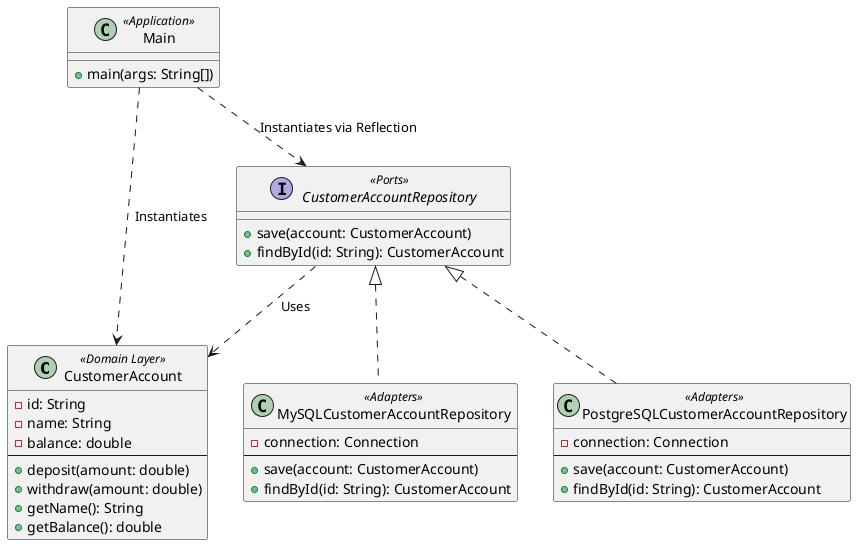 @startuml
'title Hexagonal Architecture - Class Diagram

' Domain Layer
class CustomerAccount <<Domain Layer>> {
    - id: String
    - name: String
    - balance: double
    --
    + deposit(amount: double)
    + withdraw(amount: double)
    + getName(): String
    + getBalance(): double
}

' Ports (Interface)
interface CustomerAccountRepository <<Ports>> {
    + save(account: CustomerAccount)
    + findById(id: String): CustomerAccount
}

' Adapters (Implementations)
class MySQLCustomerAccountRepository <<Adapters>> {
    - connection: Connection
    --
    + save(account: CustomerAccount)
    + findById(id: String): CustomerAccount
}

class PostgreSQLCustomerAccountRepository <<Adapters>> {
    - connection: Connection
    --
    + save(account: CustomerAccount)
    + findById(id: String): CustomerAccount
}

' Application Layer
class Main <<Application>> {
    + main(args: String[])
}

' Relationships
CustomerAccountRepository <|.. MySQLCustomerAccountRepository
CustomerAccountRepository <|.. PostgreSQLCustomerAccountRepository

Main ..> CustomerAccount : Instantiates
Main ..> CustomerAccountRepository : Instantiates via Reflection
CustomerAccountRepository ..> CustomerAccount : Uses
